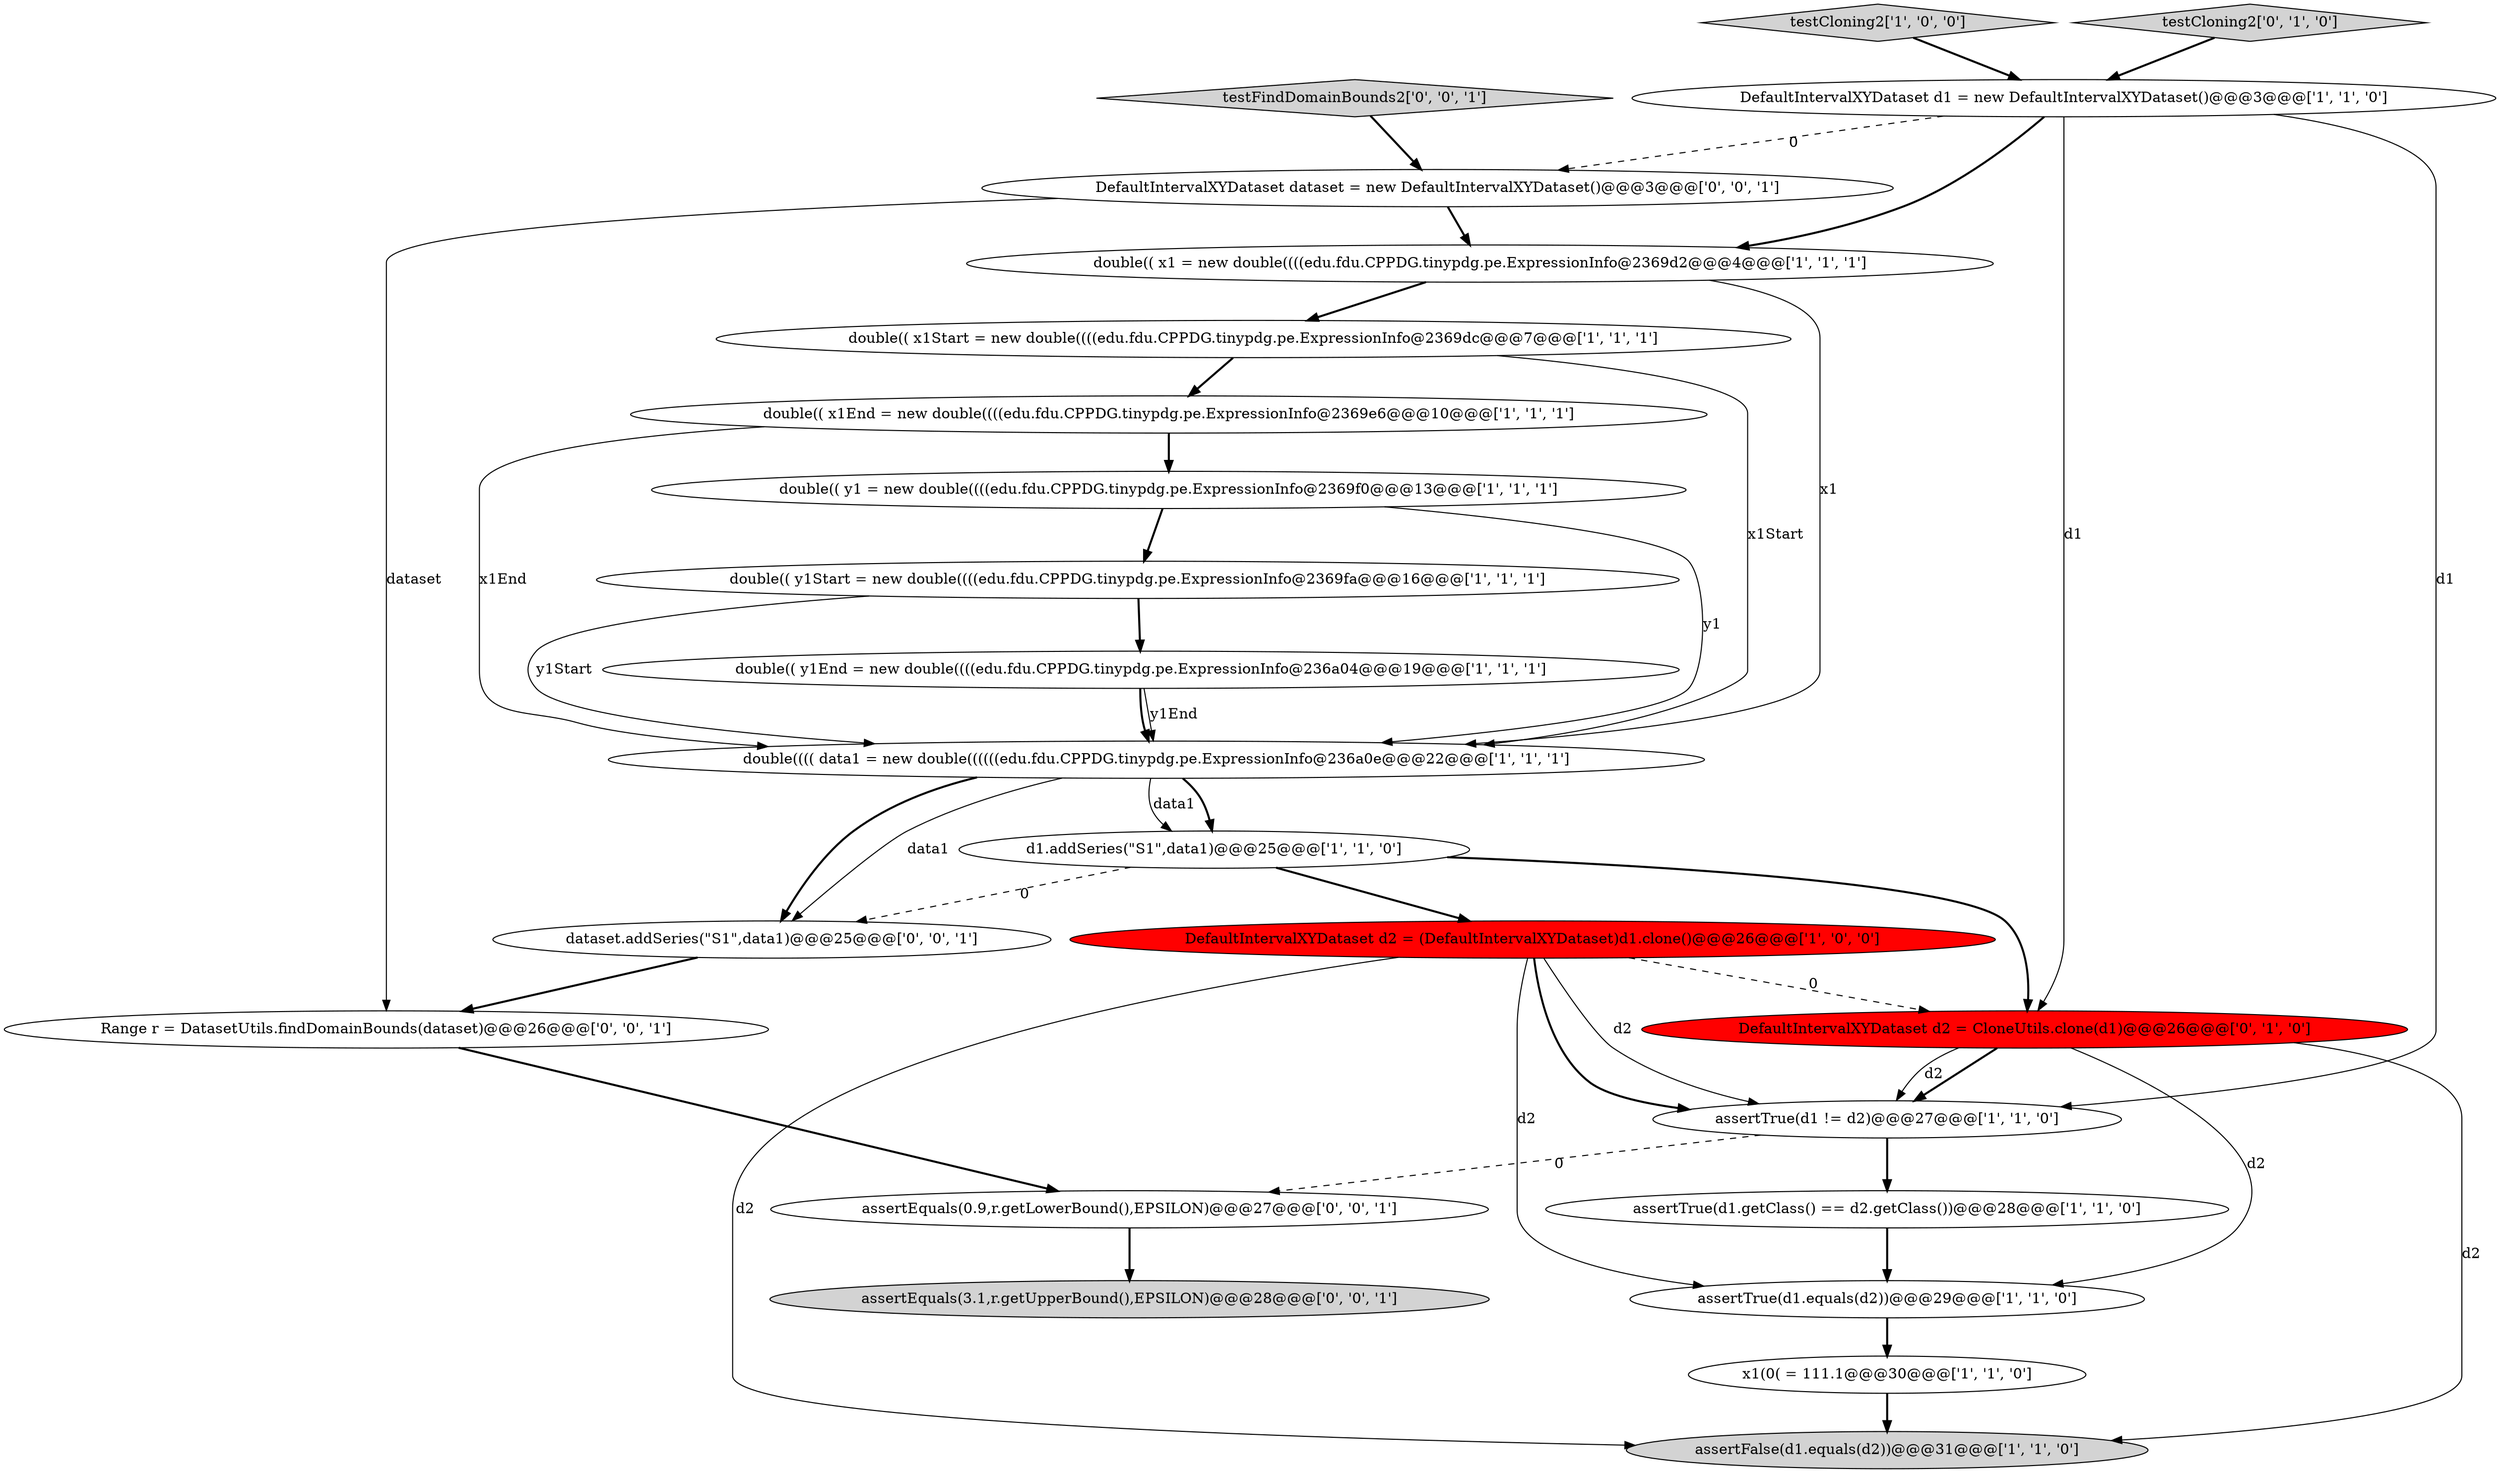 digraph {
15 [style = filled, label = "DefaultIntervalXYDataset d1 = new DefaultIntervalXYDataset()@@@3@@@['1', '1', '0']", fillcolor = white, shape = ellipse image = "AAA0AAABBB1BBB"];
18 [style = filled, label = "assertEquals(0.9,r.getLowerBound(),EPSILON)@@@27@@@['0', '0', '1']", fillcolor = white, shape = ellipse image = "AAA0AAABBB3BBB"];
9 [style = filled, label = "x1(0( = 111.1@@@30@@@['1', '1', '0']", fillcolor = white, shape = ellipse image = "AAA0AAABBB1BBB"];
2 [style = filled, label = "double(( y1End = new double((((edu.fdu.CPPDG.tinypdg.pe.ExpressionInfo@236a04@@@19@@@['1', '1', '1']", fillcolor = white, shape = ellipse image = "AAA0AAABBB1BBB"];
3 [style = filled, label = "assertTrue(d1 != d2)@@@27@@@['1', '1', '0']", fillcolor = white, shape = ellipse image = "AAA0AAABBB1BBB"];
8 [style = filled, label = "assertTrue(d1.getClass() == d2.getClass())@@@28@@@['1', '1', '0']", fillcolor = white, shape = ellipse image = "AAA0AAABBB1BBB"];
14 [style = filled, label = "DefaultIntervalXYDataset d2 = (DefaultIntervalXYDataset)d1.clone()@@@26@@@['1', '0', '0']", fillcolor = red, shape = ellipse image = "AAA1AAABBB1BBB"];
7 [style = filled, label = "double(( x1Start = new double((((edu.fdu.CPPDG.tinypdg.pe.ExpressionInfo@2369dc@@@7@@@['1', '1', '1']", fillcolor = white, shape = ellipse image = "AAA0AAABBB1BBB"];
10 [style = filled, label = "double(( y1 = new double((((edu.fdu.CPPDG.tinypdg.pe.ExpressionInfo@2369f0@@@13@@@['1', '1', '1']", fillcolor = white, shape = ellipse image = "AAA0AAABBB1BBB"];
20 [style = filled, label = "testFindDomainBounds2['0', '0', '1']", fillcolor = lightgray, shape = diamond image = "AAA0AAABBB3BBB"];
23 [style = filled, label = "Range r = DatasetUtils.findDomainBounds(dataset)@@@26@@@['0', '0', '1']", fillcolor = white, shape = ellipse image = "AAA0AAABBB3BBB"];
16 [style = filled, label = "DefaultIntervalXYDataset d2 = CloneUtils.clone(d1)@@@26@@@['0', '1', '0']", fillcolor = red, shape = ellipse image = "AAA1AAABBB2BBB"];
12 [style = filled, label = "assertFalse(d1.equals(d2))@@@31@@@['1', '1', '0']", fillcolor = lightgray, shape = ellipse image = "AAA0AAABBB1BBB"];
13 [style = filled, label = "d1.addSeries(\"S1\",data1)@@@25@@@['1', '1', '0']", fillcolor = white, shape = ellipse image = "AAA0AAABBB1BBB"];
0 [style = filled, label = "assertTrue(d1.equals(d2))@@@29@@@['1', '1', '0']", fillcolor = white, shape = ellipse image = "AAA0AAABBB1BBB"];
6 [style = filled, label = "testCloning2['1', '0', '0']", fillcolor = lightgray, shape = diamond image = "AAA0AAABBB1BBB"];
21 [style = filled, label = "dataset.addSeries(\"S1\",data1)@@@25@@@['0', '0', '1']", fillcolor = white, shape = ellipse image = "AAA0AAABBB3BBB"];
5 [style = filled, label = "double(( x1End = new double((((edu.fdu.CPPDG.tinypdg.pe.ExpressionInfo@2369e6@@@10@@@['1', '1', '1']", fillcolor = white, shape = ellipse image = "AAA0AAABBB1BBB"];
4 [style = filled, label = "double(((( data1 = new double((((((edu.fdu.CPPDG.tinypdg.pe.ExpressionInfo@236a0e@@@22@@@['1', '1', '1']", fillcolor = white, shape = ellipse image = "AAA0AAABBB1BBB"];
22 [style = filled, label = "DefaultIntervalXYDataset dataset = new DefaultIntervalXYDataset()@@@3@@@['0', '0', '1']", fillcolor = white, shape = ellipse image = "AAA0AAABBB3BBB"];
11 [style = filled, label = "double(( y1Start = new double((((edu.fdu.CPPDG.tinypdg.pe.ExpressionInfo@2369fa@@@16@@@['1', '1', '1']", fillcolor = white, shape = ellipse image = "AAA0AAABBB1BBB"];
1 [style = filled, label = "double(( x1 = new double((((edu.fdu.CPPDG.tinypdg.pe.ExpressionInfo@2369d2@@@4@@@['1', '1', '1']", fillcolor = white, shape = ellipse image = "AAA0AAABBB1BBB"];
19 [style = filled, label = "assertEquals(3.1,r.getUpperBound(),EPSILON)@@@28@@@['0', '0', '1']", fillcolor = lightgray, shape = ellipse image = "AAA0AAABBB3BBB"];
17 [style = filled, label = "testCloning2['0', '1', '0']", fillcolor = lightgray, shape = diamond image = "AAA0AAABBB2BBB"];
14->3 [style = bold, label=""];
5->10 [style = bold, label=""];
16->3 [style = bold, label=""];
0->9 [style = bold, label=""];
3->18 [style = dashed, label="0"];
4->13 [style = bold, label=""];
4->21 [style = solid, label="data1"];
18->19 [style = bold, label=""];
4->21 [style = bold, label=""];
5->4 [style = solid, label="x1End"];
22->23 [style = solid, label="dataset"];
15->3 [style = solid, label="d1"];
16->0 [style = solid, label="d2"];
15->16 [style = solid, label="d1"];
2->4 [style = bold, label=""];
1->7 [style = bold, label=""];
13->16 [style = bold, label=""];
11->2 [style = bold, label=""];
15->22 [style = dashed, label="0"];
6->15 [style = bold, label=""];
20->22 [style = bold, label=""];
14->0 [style = solid, label="d2"];
8->0 [style = bold, label=""];
2->4 [style = solid, label="y1End"];
14->12 [style = solid, label="d2"];
4->13 [style = solid, label="data1"];
10->4 [style = solid, label="y1"];
7->5 [style = bold, label=""];
10->11 [style = bold, label=""];
7->4 [style = solid, label="x1Start"];
13->21 [style = dashed, label="0"];
3->8 [style = bold, label=""];
16->3 [style = solid, label="d2"];
14->3 [style = solid, label="d2"];
17->15 [style = bold, label=""];
16->12 [style = solid, label="d2"];
11->4 [style = solid, label="y1Start"];
9->12 [style = bold, label=""];
22->1 [style = bold, label=""];
14->16 [style = dashed, label="0"];
21->23 [style = bold, label=""];
13->14 [style = bold, label=""];
1->4 [style = solid, label="x1"];
23->18 [style = bold, label=""];
15->1 [style = bold, label=""];
}
